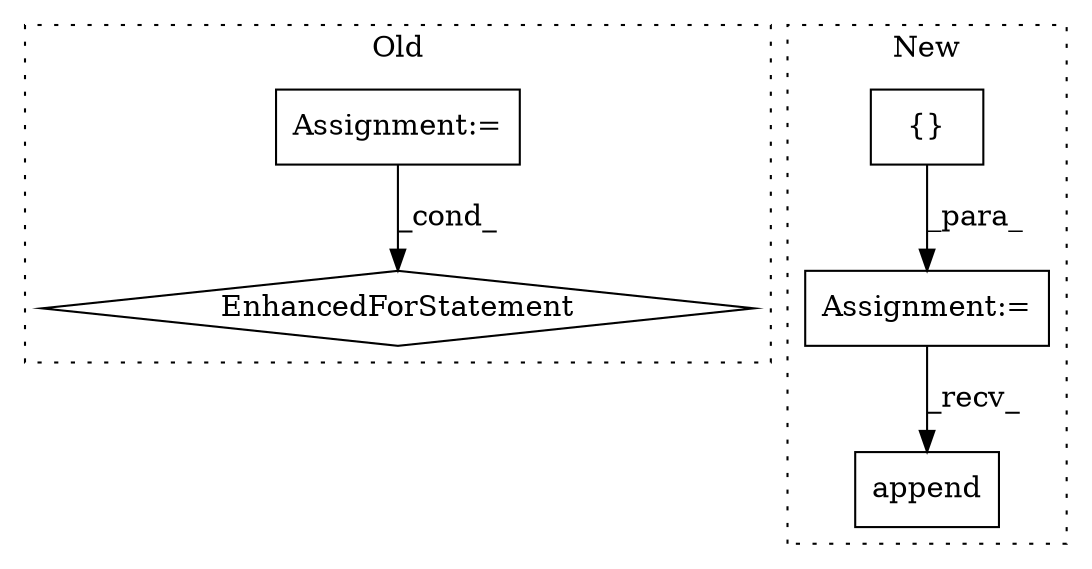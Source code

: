 digraph G {
subgraph cluster0 {
1 [label="EnhancedForStatement" a="70" s="5777,5896" l="91,2" shape="diamond"];
3 [label="Assignment:=" a="7" s="5182" l="1" shape="box"];
label = "Old";
style="dotted";
}
subgraph cluster1 {
2 [label="append" a="32" s="6257,6270" l="7,1" shape="box"];
4 [label="{}" a="4" s="5783" l="2" shape="box"];
5 [label="Assignment:=" a="7" s="5728" l="1" shape="box"];
label = "New";
style="dotted";
}
3 -> 1 [label="_cond_"];
4 -> 5 [label="_para_"];
5 -> 2 [label="_recv_"];
}
